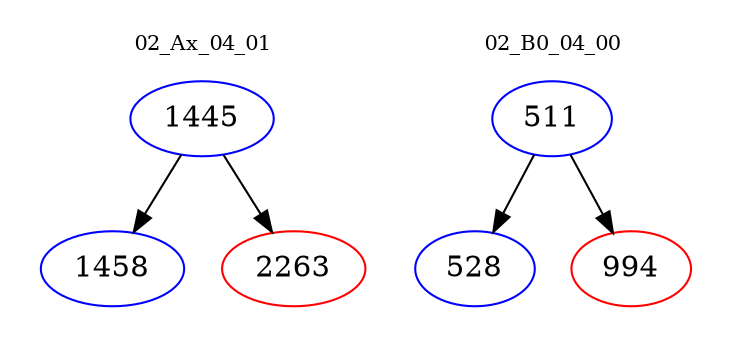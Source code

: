 digraph{
subgraph cluster_0 {
color = white
label = "02_Ax_04_01";
fontsize=10;
T0_1445 [label="1445", color="blue"]
T0_1445 -> T0_1458 [color="black"]
T0_1458 [label="1458", color="blue"]
T0_1445 -> T0_2263 [color="black"]
T0_2263 [label="2263", color="red"]
}
subgraph cluster_1 {
color = white
label = "02_B0_04_00";
fontsize=10;
T1_511 [label="511", color="blue"]
T1_511 -> T1_528 [color="black"]
T1_528 [label="528", color="blue"]
T1_511 -> T1_994 [color="black"]
T1_994 [label="994", color="red"]
}
}
